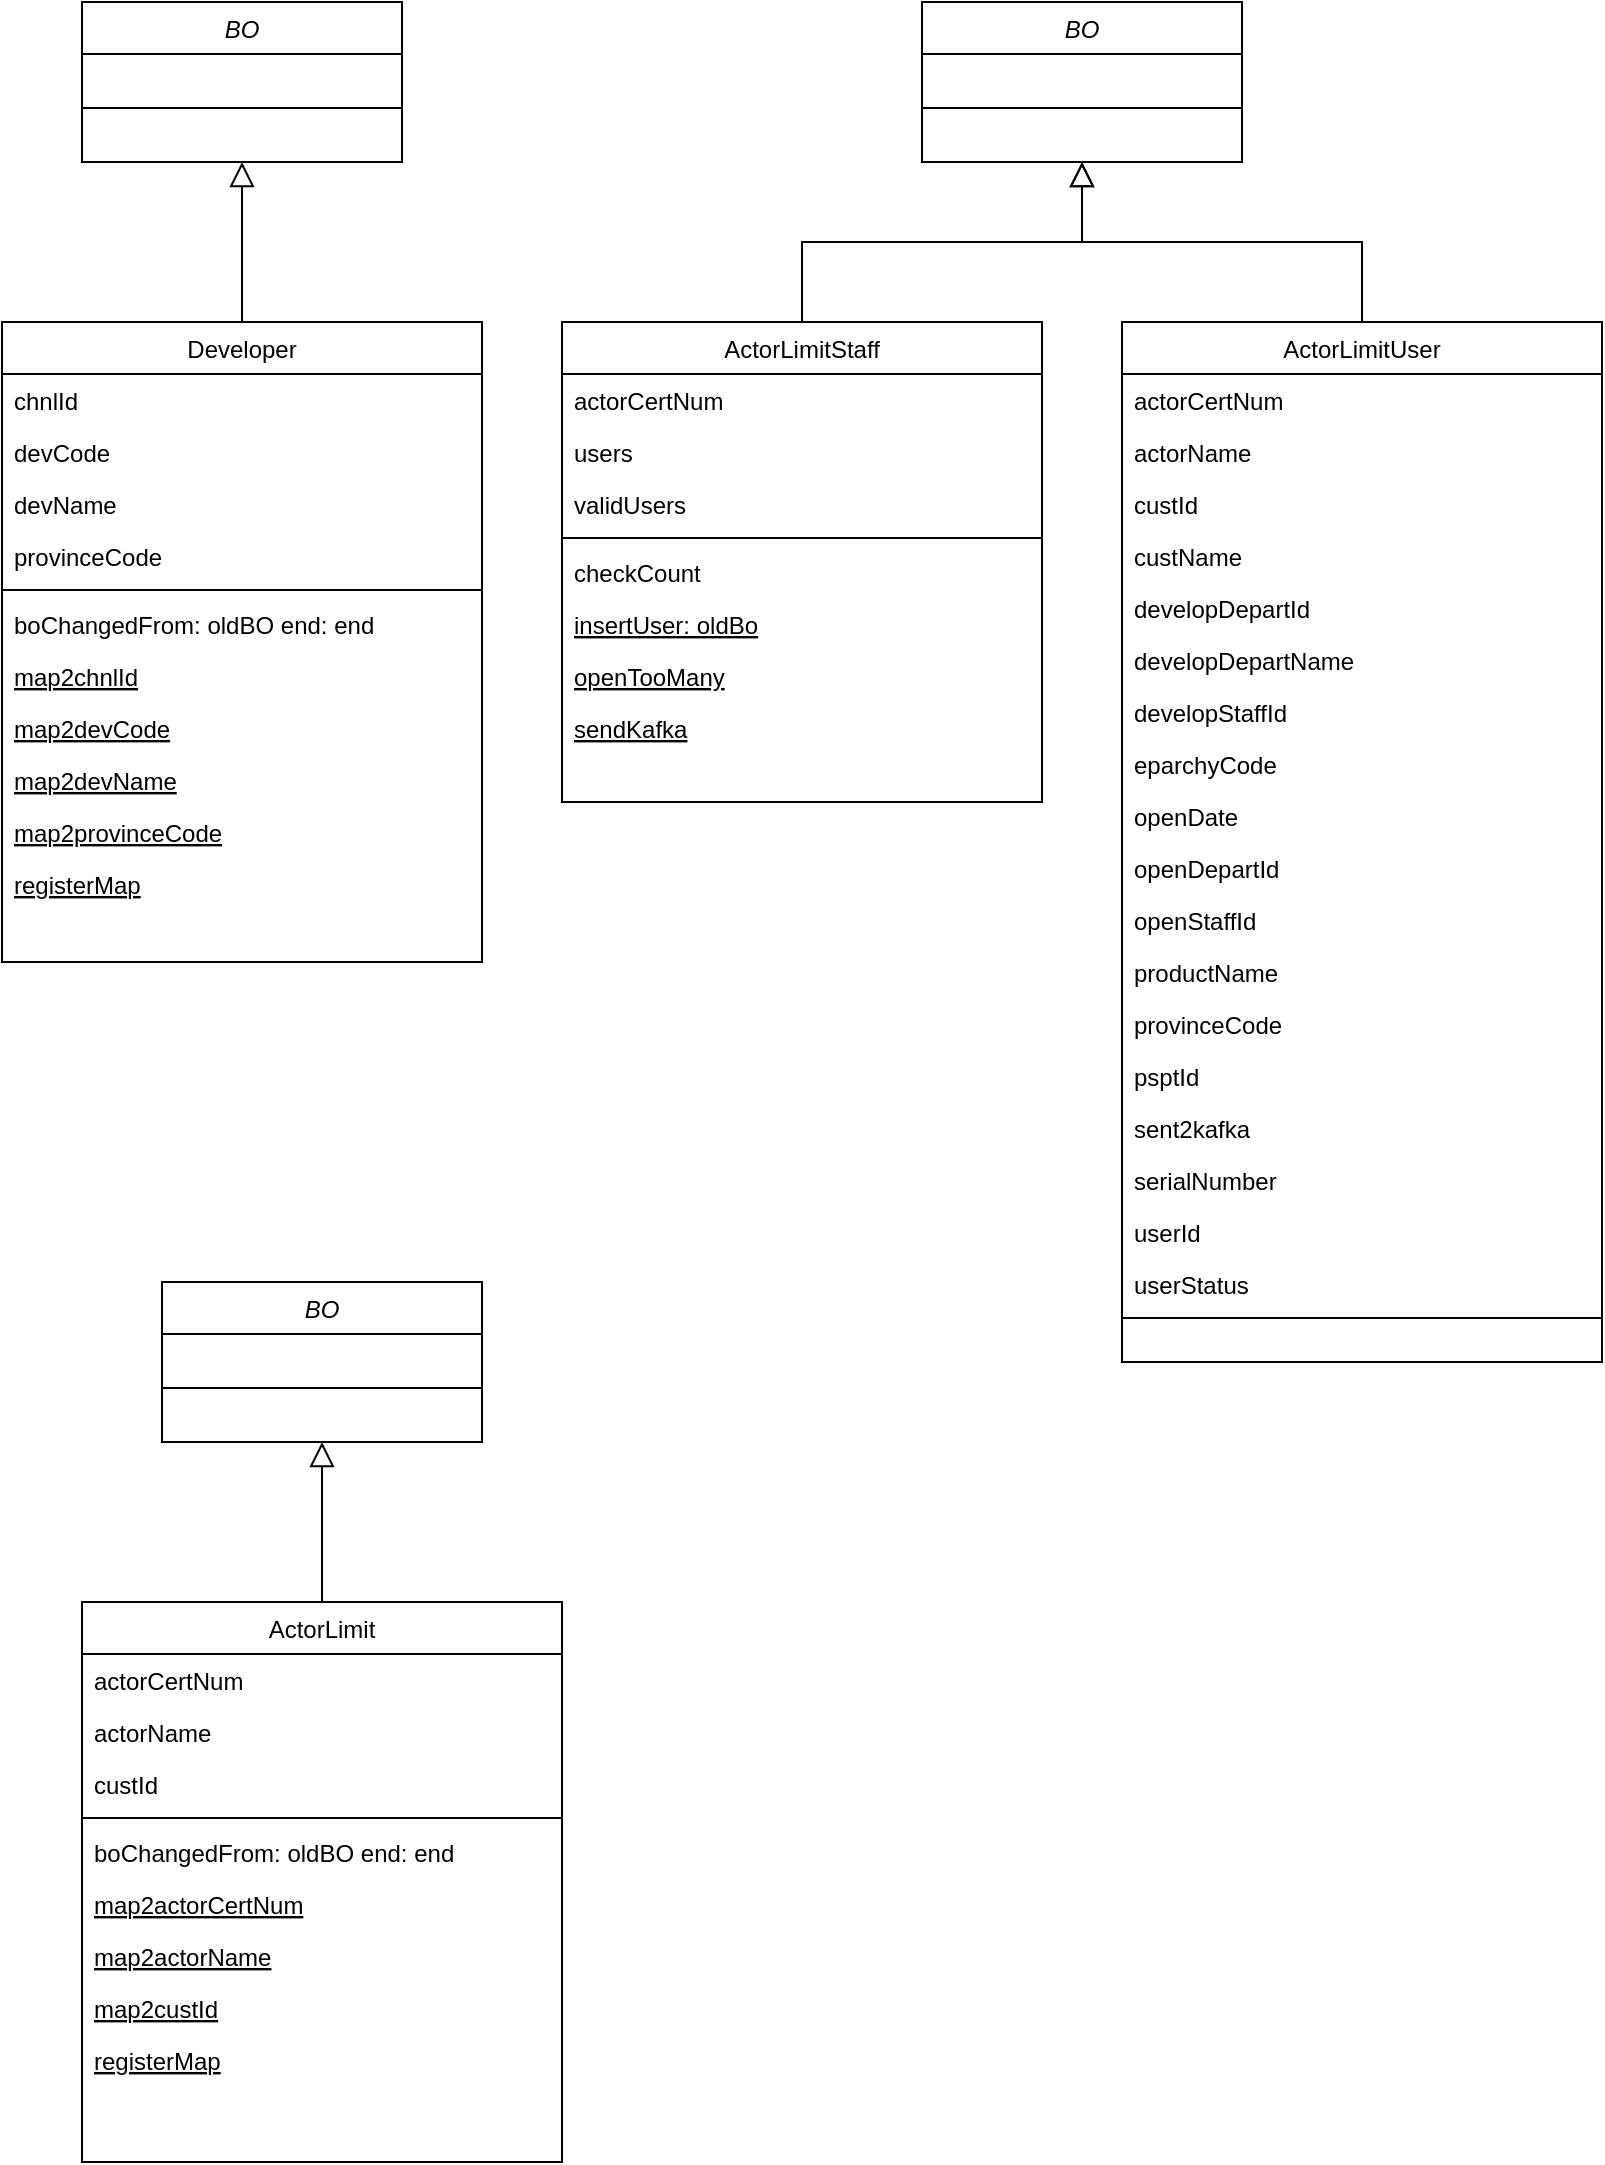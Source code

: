 <mxfile version="15.3.4" type="github">
  <diagram id="C5RBs43oDa-KdzZeNtuy" name="Page-1">
    <mxGraphModel dx="1221" dy="794" grid="1" gridSize="10" guides="1" tooltips="1" connect="1" arrows="1" fold="1" page="1" pageScale="1" pageWidth="827" pageHeight="1169" math="0" shadow="0">
      <root>
        <mxCell id="WIyWlLk6GJQsqaUBKTNV-0" />
        <mxCell id="WIyWlLk6GJQsqaUBKTNV-1" parent="WIyWlLk6GJQsqaUBKTNV-0" />
        <mxCell id="zkfFHV4jXpPFQw0GAbJ--0" value="BO" style="swimlane;fontStyle=2;align=center;verticalAlign=top;childLayout=stackLayout;horizontal=1;startSize=26;horizontalStack=0;resizeParent=1;resizeLast=0;collapsible=1;marginBottom=0;rounded=0;shadow=0;strokeWidth=1;" parent="WIyWlLk6GJQsqaUBKTNV-1" vertex="1">
          <mxGeometry x="40" y="80" width="160" height="80" as="geometry">
            <mxRectangle x="230" y="140" width="160" height="26" as="alternateBounds" />
          </mxGeometry>
        </mxCell>
        <mxCell id="zkfFHV4jXpPFQw0GAbJ--4" value="" style="line;html=1;strokeWidth=1;align=left;verticalAlign=middle;spacingTop=-1;spacingLeft=3;spacingRight=3;rotatable=0;labelPosition=right;points=[];portConstraint=eastwest;" parent="zkfFHV4jXpPFQw0GAbJ--0" vertex="1">
          <mxGeometry y="26" width="160" height="54" as="geometry" />
        </mxCell>
        <mxCell id="zkfFHV4jXpPFQw0GAbJ--6" value="Developer" style="swimlane;fontStyle=0;align=center;verticalAlign=top;childLayout=stackLayout;horizontal=1;startSize=26;horizontalStack=0;resizeParent=1;resizeLast=0;collapsible=1;marginBottom=0;rounded=0;shadow=0;strokeWidth=1;" parent="WIyWlLk6GJQsqaUBKTNV-1" vertex="1">
          <mxGeometry y="240" width="240" height="320" as="geometry">
            <mxRectangle x="130" y="380" width="160" height="26" as="alternateBounds" />
          </mxGeometry>
        </mxCell>
        <mxCell id="zkfFHV4jXpPFQw0GAbJ--7" value="chnlId" style="text;align=left;verticalAlign=top;spacingLeft=4;spacingRight=4;overflow=hidden;rotatable=0;points=[[0,0.5],[1,0.5]];portConstraint=eastwest;" parent="zkfFHV4jXpPFQw0GAbJ--6" vertex="1">
          <mxGeometry y="26" width="240" height="26" as="geometry" />
        </mxCell>
        <mxCell id="zkfFHV4jXpPFQw0GAbJ--8" value="devCode" style="text;align=left;verticalAlign=top;spacingLeft=4;spacingRight=4;overflow=hidden;rotatable=0;points=[[0,0.5],[1,0.5]];portConstraint=eastwest;rounded=0;shadow=0;html=0;" parent="zkfFHV4jXpPFQw0GAbJ--6" vertex="1">
          <mxGeometry y="52" width="240" height="26" as="geometry" />
        </mxCell>
        <mxCell id="WrA5B30cxM6lVkETsGdu-0" value="devName" style="text;align=left;verticalAlign=top;spacingLeft=4;spacingRight=4;overflow=hidden;rotatable=0;points=[[0,0.5],[1,0.5]];portConstraint=eastwest;rounded=0;shadow=0;html=0;" vertex="1" parent="zkfFHV4jXpPFQw0GAbJ--6">
          <mxGeometry y="78" width="240" height="26" as="geometry" />
        </mxCell>
        <mxCell id="WrA5B30cxM6lVkETsGdu-1" value="provinceCode" style="text;align=left;verticalAlign=top;spacingLeft=4;spacingRight=4;overflow=hidden;rotatable=0;points=[[0,0.5],[1,0.5]];portConstraint=eastwest;rounded=0;shadow=0;html=0;" vertex="1" parent="zkfFHV4jXpPFQw0GAbJ--6">
          <mxGeometry y="104" width="240" height="26" as="geometry" />
        </mxCell>
        <mxCell id="zkfFHV4jXpPFQw0GAbJ--9" value="" style="line;html=1;strokeWidth=1;align=left;verticalAlign=middle;spacingTop=-1;spacingLeft=3;spacingRight=3;rotatable=0;labelPosition=right;points=[];portConstraint=eastwest;" parent="zkfFHV4jXpPFQw0GAbJ--6" vertex="1">
          <mxGeometry y="130" width="240" height="8" as="geometry" />
        </mxCell>
        <mxCell id="zkfFHV4jXpPFQw0GAbJ--11" value="boChangedFrom: oldBO end: end" style="text;align=left;verticalAlign=top;spacingLeft=4;spacingRight=4;overflow=hidden;rotatable=0;points=[[0,0.5],[1,0.5]];portConstraint=eastwest;" parent="zkfFHV4jXpPFQw0GAbJ--6" vertex="1">
          <mxGeometry y="138" width="240" height="26" as="geometry" />
        </mxCell>
        <mxCell id="zkfFHV4jXpPFQw0GAbJ--10" value="map2chnlId" style="text;align=left;verticalAlign=top;spacingLeft=4;spacingRight=4;overflow=hidden;rotatable=0;points=[[0,0.5],[1,0.5]];portConstraint=eastwest;fontStyle=4" parent="zkfFHV4jXpPFQw0GAbJ--6" vertex="1">
          <mxGeometry y="164" width="240" height="26" as="geometry" />
        </mxCell>
        <mxCell id="WrA5B30cxM6lVkETsGdu-5" value="map2devCode" style="text;align=left;verticalAlign=top;spacingLeft=4;spacingRight=4;overflow=hidden;rotatable=0;points=[[0,0.5],[1,0.5]];portConstraint=eastwest;fontStyle=4" vertex="1" parent="zkfFHV4jXpPFQw0GAbJ--6">
          <mxGeometry y="190" width="240" height="26" as="geometry" />
        </mxCell>
        <mxCell id="WrA5B30cxM6lVkETsGdu-4" value="map2devName" style="text;align=left;verticalAlign=top;spacingLeft=4;spacingRight=4;overflow=hidden;rotatable=0;points=[[0,0.5],[1,0.5]];portConstraint=eastwest;fontStyle=4" vertex="1" parent="zkfFHV4jXpPFQw0GAbJ--6">
          <mxGeometry y="216" width="240" height="26" as="geometry" />
        </mxCell>
        <mxCell id="WrA5B30cxM6lVkETsGdu-3" value="map2provinceCode" style="text;align=left;verticalAlign=top;spacingLeft=4;spacingRight=4;overflow=hidden;rotatable=0;points=[[0,0.5],[1,0.5]];portConstraint=eastwest;fontStyle=4" vertex="1" parent="zkfFHV4jXpPFQw0GAbJ--6">
          <mxGeometry y="242" width="240" height="26" as="geometry" />
        </mxCell>
        <mxCell id="WrA5B30cxM6lVkETsGdu-2" value="registerMap" style="text;align=left;verticalAlign=top;spacingLeft=4;spacingRight=4;overflow=hidden;rotatable=0;points=[[0,0.5],[1,0.5]];portConstraint=eastwest;fontStyle=4" vertex="1" parent="zkfFHV4jXpPFQw0GAbJ--6">
          <mxGeometry y="268" width="240" height="26" as="geometry" />
        </mxCell>
        <mxCell id="zkfFHV4jXpPFQw0GAbJ--12" value="" style="endArrow=block;endSize=10;endFill=0;shadow=0;strokeWidth=1;rounded=0;edgeStyle=elbowEdgeStyle;elbow=vertical;" parent="WIyWlLk6GJQsqaUBKTNV-1" source="zkfFHV4jXpPFQw0GAbJ--6" target="zkfFHV4jXpPFQw0GAbJ--0" edge="1">
          <mxGeometry width="160" relative="1" as="geometry">
            <mxPoint x="-80" y="203" as="sourcePoint" />
            <mxPoint x="-80" y="203" as="targetPoint" />
            <Array as="points">
              <mxPoint x="120" y="220" />
            </Array>
          </mxGeometry>
        </mxCell>
        <mxCell id="WrA5B30cxM6lVkETsGdu-20" value="BO" style="swimlane;fontStyle=2;align=center;verticalAlign=top;childLayout=stackLayout;horizontal=1;startSize=26;horizontalStack=0;resizeParent=1;resizeLast=0;collapsible=1;marginBottom=0;rounded=0;shadow=0;strokeWidth=1;" vertex="1" parent="WIyWlLk6GJQsqaUBKTNV-1">
          <mxGeometry x="460" y="80" width="160" height="80" as="geometry">
            <mxRectangle x="230" y="140" width="160" height="26" as="alternateBounds" />
          </mxGeometry>
        </mxCell>
        <mxCell id="WrA5B30cxM6lVkETsGdu-21" value="" style="line;html=1;strokeWidth=1;align=left;verticalAlign=middle;spacingTop=-1;spacingLeft=3;spacingRight=3;rotatable=0;labelPosition=right;points=[];portConstraint=eastwest;" vertex="1" parent="WrA5B30cxM6lVkETsGdu-20">
          <mxGeometry y="26" width="160" height="54" as="geometry" />
        </mxCell>
        <mxCell id="WrA5B30cxM6lVkETsGdu-22" value="ActorLimitStaff" style="swimlane;fontStyle=0;align=center;verticalAlign=top;childLayout=stackLayout;horizontal=1;startSize=26;horizontalStack=0;resizeParent=1;resizeLast=0;collapsible=1;marginBottom=0;rounded=0;shadow=0;strokeWidth=1;" vertex="1" parent="WIyWlLk6GJQsqaUBKTNV-1">
          <mxGeometry x="280" y="240" width="240" height="240" as="geometry">
            <mxRectangle x="280" y="240" width="160" height="26" as="alternateBounds" />
          </mxGeometry>
        </mxCell>
        <mxCell id="WrA5B30cxM6lVkETsGdu-23" value="actorCertNum" style="text;align=left;verticalAlign=top;spacingLeft=4;spacingRight=4;overflow=hidden;rotatable=0;points=[[0,0.5],[1,0.5]];portConstraint=eastwest;" vertex="1" parent="WrA5B30cxM6lVkETsGdu-22">
          <mxGeometry y="26" width="240" height="26" as="geometry" />
        </mxCell>
        <mxCell id="WrA5B30cxM6lVkETsGdu-24" value="users" style="text;align=left;verticalAlign=top;spacingLeft=4;spacingRight=4;overflow=hidden;rotatable=0;points=[[0,0.5],[1,0.5]];portConstraint=eastwest;rounded=0;shadow=0;html=0;" vertex="1" parent="WrA5B30cxM6lVkETsGdu-22">
          <mxGeometry y="52" width="240" height="26" as="geometry" />
        </mxCell>
        <mxCell id="WrA5B30cxM6lVkETsGdu-25" value="validUsers" style="text;align=left;verticalAlign=top;spacingLeft=4;spacingRight=4;overflow=hidden;rotatable=0;points=[[0,0.5],[1,0.5]];portConstraint=eastwest;rounded=0;shadow=0;html=0;" vertex="1" parent="WrA5B30cxM6lVkETsGdu-22">
          <mxGeometry y="78" width="240" height="26" as="geometry" />
        </mxCell>
        <mxCell id="WrA5B30cxM6lVkETsGdu-27" value="" style="line;html=1;strokeWidth=1;align=left;verticalAlign=middle;spacingTop=-1;spacingLeft=3;spacingRight=3;rotatable=0;labelPosition=right;points=[];portConstraint=eastwest;" vertex="1" parent="WrA5B30cxM6lVkETsGdu-22">
          <mxGeometry y="104" width="240" height="8" as="geometry" />
        </mxCell>
        <mxCell id="WrA5B30cxM6lVkETsGdu-28" value="checkCount" style="text;align=left;verticalAlign=top;spacingLeft=4;spacingRight=4;overflow=hidden;rotatable=0;points=[[0,0.5],[1,0.5]];portConstraint=eastwest;" vertex="1" parent="WrA5B30cxM6lVkETsGdu-22">
          <mxGeometry y="112" width="240" height="26" as="geometry" />
        </mxCell>
        <mxCell id="WrA5B30cxM6lVkETsGdu-29" value="insertUser: oldBo" style="text;align=left;verticalAlign=top;spacingLeft=4;spacingRight=4;overflow=hidden;rotatable=0;points=[[0,0.5],[1,0.5]];portConstraint=eastwest;fontStyle=4" vertex="1" parent="WrA5B30cxM6lVkETsGdu-22">
          <mxGeometry y="138" width="240" height="26" as="geometry" />
        </mxCell>
        <mxCell id="WrA5B30cxM6lVkETsGdu-30" value="openTooMany" style="text;align=left;verticalAlign=top;spacingLeft=4;spacingRight=4;overflow=hidden;rotatable=0;points=[[0,0.5],[1,0.5]];portConstraint=eastwest;fontStyle=4" vertex="1" parent="WrA5B30cxM6lVkETsGdu-22">
          <mxGeometry y="164" width="240" height="26" as="geometry" />
        </mxCell>
        <mxCell id="WrA5B30cxM6lVkETsGdu-31" value="sendKafka" style="text;align=left;verticalAlign=top;spacingLeft=4;spacingRight=4;overflow=hidden;rotatable=0;points=[[0,0.5],[1,0.5]];portConstraint=eastwest;fontStyle=4" vertex="1" parent="WrA5B30cxM6lVkETsGdu-22">
          <mxGeometry y="190" width="240" height="26" as="geometry" />
        </mxCell>
        <mxCell id="WrA5B30cxM6lVkETsGdu-34" value="" style="endArrow=block;endSize=10;endFill=0;shadow=0;strokeWidth=1;rounded=0;edgeStyle=elbowEdgeStyle;elbow=vertical;" edge="1" parent="WIyWlLk6GJQsqaUBKTNV-1" source="WrA5B30cxM6lVkETsGdu-22" target="WrA5B30cxM6lVkETsGdu-20">
          <mxGeometry width="160" relative="1" as="geometry">
            <mxPoint x="280" y="203" as="sourcePoint" />
            <mxPoint x="280" y="203" as="targetPoint" />
          </mxGeometry>
        </mxCell>
        <mxCell id="WrA5B30cxM6lVkETsGdu-35" value="ActorLimitUser" style="swimlane;fontStyle=0;align=center;verticalAlign=top;childLayout=stackLayout;horizontal=1;startSize=26;horizontalStack=0;resizeParent=1;resizeLast=0;collapsible=1;marginBottom=0;rounded=0;shadow=0;strokeWidth=1;" vertex="1" parent="WIyWlLk6GJQsqaUBKTNV-1">
          <mxGeometry x="560" y="240" width="240" height="520" as="geometry">
            <mxRectangle x="130" y="380" width="160" height="26" as="alternateBounds" />
          </mxGeometry>
        </mxCell>
        <mxCell id="WrA5B30cxM6lVkETsGdu-36" value="actorCertNum" style="text;align=left;verticalAlign=top;spacingLeft=4;spacingRight=4;overflow=hidden;rotatable=0;points=[[0,0.5],[1,0.5]];portConstraint=eastwest;" vertex="1" parent="WrA5B30cxM6lVkETsGdu-35">
          <mxGeometry y="26" width="240" height="26" as="geometry" />
        </mxCell>
        <mxCell id="WrA5B30cxM6lVkETsGdu-37" value="actorName" style="text;align=left;verticalAlign=top;spacingLeft=4;spacingRight=4;overflow=hidden;rotatable=0;points=[[0,0.5],[1,0.5]];portConstraint=eastwest;rounded=0;shadow=0;html=0;" vertex="1" parent="WrA5B30cxM6lVkETsGdu-35">
          <mxGeometry y="52" width="240" height="26" as="geometry" />
        </mxCell>
        <mxCell id="WrA5B30cxM6lVkETsGdu-38" value="custId" style="text;align=left;verticalAlign=top;spacingLeft=4;spacingRight=4;overflow=hidden;rotatable=0;points=[[0,0.5],[1,0.5]];portConstraint=eastwest;rounded=0;shadow=0;html=0;" vertex="1" parent="WrA5B30cxM6lVkETsGdu-35">
          <mxGeometry y="78" width="240" height="26" as="geometry" />
        </mxCell>
        <mxCell id="WrA5B30cxM6lVkETsGdu-39" value="custName" style="text;align=left;verticalAlign=top;spacingLeft=4;spacingRight=4;overflow=hidden;rotatable=0;points=[[0,0.5],[1,0.5]];portConstraint=eastwest;rounded=0;shadow=0;html=0;" vertex="1" parent="WrA5B30cxM6lVkETsGdu-35">
          <mxGeometry y="104" width="240" height="26" as="geometry" />
        </mxCell>
        <mxCell id="WrA5B30cxM6lVkETsGdu-48" value="developDepartId" style="text;align=left;verticalAlign=top;spacingLeft=4;spacingRight=4;overflow=hidden;rotatable=0;points=[[0,0.5],[1,0.5]];portConstraint=eastwest;rounded=0;shadow=0;html=0;" vertex="1" parent="WrA5B30cxM6lVkETsGdu-35">
          <mxGeometry y="130" width="240" height="26" as="geometry" />
        </mxCell>
        <mxCell id="WrA5B30cxM6lVkETsGdu-49" value="developDepartName" style="text;align=left;verticalAlign=top;spacingLeft=4;spacingRight=4;overflow=hidden;rotatable=0;points=[[0,0.5],[1,0.5]];portConstraint=eastwest;rounded=0;shadow=0;html=0;" vertex="1" parent="WrA5B30cxM6lVkETsGdu-35">
          <mxGeometry y="156" width="240" height="26" as="geometry" />
        </mxCell>
        <mxCell id="WrA5B30cxM6lVkETsGdu-51" value="developStaffId" style="text;align=left;verticalAlign=top;spacingLeft=4;spacingRight=4;overflow=hidden;rotatable=0;points=[[0,0.5],[1,0.5]];portConstraint=eastwest;rounded=0;shadow=0;html=0;" vertex="1" parent="WrA5B30cxM6lVkETsGdu-35">
          <mxGeometry y="182" width="240" height="26" as="geometry" />
        </mxCell>
        <mxCell id="WrA5B30cxM6lVkETsGdu-52" value="eparchyCode" style="text;align=left;verticalAlign=top;spacingLeft=4;spacingRight=4;overflow=hidden;rotatable=0;points=[[0,0.5],[1,0.5]];portConstraint=eastwest;rounded=0;shadow=0;html=0;" vertex="1" parent="WrA5B30cxM6lVkETsGdu-35">
          <mxGeometry y="208" width="240" height="26" as="geometry" />
        </mxCell>
        <mxCell id="WrA5B30cxM6lVkETsGdu-54" value="openDate" style="text;align=left;verticalAlign=top;spacingLeft=4;spacingRight=4;overflow=hidden;rotatable=0;points=[[0,0.5],[1,0.5]];portConstraint=eastwest;rounded=0;shadow=0;html=0;" vertex="1" parent="WrA5B30cxM6lVkETsGdu-35">
          <mxGeometry y="234" width="240" height="26" as="geometry" />
        </mxCell>
        <mxCell id="WrA5B30cxM6lVkETsGdu-55" value="openDepartId" style="text;align=left;verticalAlign=top;spacingLeft=4;spacingRight=4;overflow=hidden;rotatable=0;points=[[0,0.5],[1,0.5]];portConstraint=eastwest;rounded=0;shadow=0;html=0;" vertex="1" parent="WrA5B30cxM6lVkETsGdu-35">
          <mxGeometry y="260" width="240" height="26" as="geometry" />
        </mxCell>
        <mxCell id="WrA5B30cxM6lVkETsGdu-57" value="openStaffId" style="text;align=left;verticalAlign=top;spacingLeft=4;spacingRight=4;overflow=hidden;rotatable=0;points=[[0,0.5],[1,0.5]];portConstraint=eastwest;rounded=0;shadow=0;html=0;" vertex="1" parent="WrA5B30cxM6lVkETsGdu-35">
          <mxGeometry y="286" width="240" height="26" as="geometry" />
        </mxCell>
        <mxCell id="WrA5B30cxM6lVkETsGdu-59" value="productName" style="text;align=left;verticalAlign=top;spacingLeft=4;spacingRight=4;overflow=hidden;rotatable=0;points=[[0,0.5],[1,0.5]];portConstraint=eastwest;rounded=0;shadow=0;html=0;" vertex="1" parent="WrA5B30cxM6lVkETsGdu-35">
          <mxGeometry y="312" width="240" height="26" as="geometry" />
        </mxCell>
        <mxCell id="WrA5B30cxM6lVkETsGdu-61" value="provinceCode" style="text;align=left;verticalAlign=top;spacingLeft=4;spacingRight=4;overflow=hidden;rotatable=0;points=[[0,0.5],[1,0.5]];portConstraint=eastwest;rounded=0;shadow=0;html=0;" vertex="1" parent="WrA5B30cxM6lVkETsGdu-35">
          <mxGeometry y="338" width="240" height="26" as="geometry" />
        </mxCell>
        <mxCell id="WrA5B30cxM6lVkETsGdu-62" value="psptId" style="text;align=left;verticalAlign=top;spacingLeft=4;spacingRight=4;overflow=hidden;rotatable=0;points=[[0,0.5],[1,0.5]];portConstraint=eastwest;rounded=0;shadow=0;html=0;" vertex="1" parent="WrA5B30cxM6lVkETsGdu-35">
          <mxGeometry y="364" width="240" height="26" as="geometry" />
        </mxCell>
        <mxCell id="WrA5B30cxM6lVkETsGdu-60" value="sent2kafka" style="text;align=left;verticalAlign=top;spacingLeft=4;spacingRight=4;overflow=hidden;rotatable=0;points=[[0,0.5],[1,0.5]];portConstraint=eastwest;rounded=0;shadow=0;html=0;" vertex="1" parent="WrA5B30cxM6lVkETsGdu-35">
          <mxGeometry y="390" width="240" height="26" as="geometry" />
        </mxCell>
        <mxCell id="WrA5B30cxM6lVkETsGdu-58" value="serialNumber" style="text;align=left;verticalAlign=top;spacingLeft=4;spacingRight=4;overflow=hidden;rotatable=0;points=[[0,0.5],[1,0.5]];portConstraint=eastwest;rounded=0;shadow=0;html=0;" vertex="1" parent="WrA5B30cxM6lVkETsGdu-35">
          <mxGeometry y="416" width="240" height="26" as="geometry" />
        </mxCell>
        <mxCell id="WrA5B30cxM6lVkETsGdu-56" value="userId" style="text;align=left;verticalAlign=top;spacingLeft=4;spacingRight=4;overflow=hidden;rotatable=0;points=[[0,0.5],[1,0.5]];portConstraint=eastwest;rounded=0;shadow=0;html=0;" vertex="1" parent="WrA5B30cxM6lVkETsGdu-35">
          <mxGeometry y="442" width="240" height="26" as="geometry" />
        </mxCell>
        <mxCell id="WrA5B30cxM6lVkETsGdu-53" value="userStatus" style="text;align=left;verticalAlign=top;spacingLeft=4;spacingRight=4;overflow=hidden;rotatable=0;points=[[0,0.5],[1,0.5]];portConstraint=eastwest;rounded=0;shadow=0;html=0;" vertex="1" parent="WrA5B30cxM6lVkETsGdu-35">
          <mxGeometry y="468" width="240" height="26" as="geometry" />
        </mxCell>
        <mxCell id="WrA5B30cxM6lVkETsGdu-40" value="" style="line;html=1;strokeWidth=1;align=left;verticalAlign=middle;spacingTop=-1;spacingLeft=3;spacingRight=3;rotatable=0;labelPosition=right;points=[];portConstraint=eastwest;" vertex="1" parent="WrA5B30cxM6lVkETsGdu-35">
          <mxGeometry y="494" width="240" height="8" as="geometry" />
        </mxCell>
        <mxCell id="WrA5B30cxM6lVkETsGdu-47" value="" style="endArrow=block;endSize=10;endFill=0;shadow=0;strokeWidth=1;rounded=0;edgeStyle=elbowEdgeStyle;elbow=vertical;entryX=0.5;entryY=1;entryDx=0;entryDy=0;exitX=0.5;exitY=0;exitDx=0;exitDy=0;" edge="1" parent="WIyWlLk6GJQsqaUBKTNV-1" source="WrA5B30cxM6lVkETsGdu-35" target="WrA5B30cxM6lVkETsGdu-20">
          <mxGeometry width="160" relative="1" as="geometry">
            <mxPoint x="410" y="250" as="sourcePoint" />
            <mxPoint x="490" y="170" as="targetPoint" />
          </mxGeometry>
        </mxCell>
        <mxCell id="WrA5B30cxM6lVkETsGdu-63" value="BO" style="swimlane;fontStyle=2;align=center;verticalAlign=top;childLayout=stackLayout;horizontal=1;startSize=26;horizontalStack=0;resizeParent=1;resizeLast=0;collapsible=1;marginBottom=0;rounded=0;shadow=0;strokeWidth=1;" vertex="1" parent="WIyWlLk6GJQsqaUBKTNV-1">
          <mxGeometry x="80" y="720" width="160" height="80" as="geometry">
            <mxRectangle x="230" y="140" width="160" height="26" as="alternateBounds" />
          </mxGeometry>
        </mxCell>
        <mxCell id="WrA5B30cxM6lVkETsGdu-64" value="" style="line;html=1;strokeWidth=1;align=left;verticalAlign=middle;spacingTop=-1;spacingLeft=3;spacingRight=3;rotatable=0;labelPosition=right;points=[];portConstraint=eastwest;" vertex="1" parent="WrA5B30cxM6lVkETsGdu-63">
          <mxGeometry y="26" width="160" height="54" as="geometry" />
        </mxCell>
        <mxCell id="WrA5B30cxM6lVkETsGdu-65" value="ActorLimit" style="swimlane;fontStyle=0;align=center;verticalAlign=top;childLayout=stackLayout;horizontal=1;startSize=26;horizontalStack=0;resizeParent=1;resizeLast=0;collapsible=1;marginBottom=0;rounded=0;shadow=0;strokeWidth=1;" vertex="1" parent="WIyWlLk6GJQsqaUBKTNV-1">
          <mxGeometry x="40" y="880" width="240" height="280" as="geometry">
            <mxRectangle x="130" y="380" width="160" height="26" as="alternateBounds" />
          </mxGeometry>
        </mxCell>
        <mxCell id="WrA5B30cxM6lVkETsGdu-66" value="actorCertNum" style="text;align=left;verticalAlign=top;spacingLeft=4;spacingRight=4;overflow=hidden;rotatable=0;points=[[0,0.5],[1,0.5]];portConstraint=eastwest;" vertex="1" parent="WrA5B30cxM6lVkETsGdu-65">
          <mxGeometry y="26" width="240" height="26" as="geometry" />
        </mxCell>
        <mxCell id="WrA5B30cxM6lVkETsGdu-67" value="actorName" style="text;align=left;verticalAlign=top;spacingLeft=4;spacingRight=4;overflow=hidden;rotatable=0;points=[[0,0.5],[1,0.5]];portConstraint=eastwest;rounded=0;shadow=0;html=0;" vertex="1" parent="WrA5B30cxM6lVkETsGdu-65">
          <mxGeometry y="52" width="240" height="26" as="geometry" />
        </mxCell>
        <mxCell id="WrA5B30cxM6lVkETsGdu-68" value="custId" style="text;align=left;verticalAlign=top;spacingLeft=4;spacingRight=4;overflow=hidden;rotatable=0;points=[[0,0.5],[1,0.5]];portConstraint=eastwest;rounded=0;shadow=0;html=0;" vertex="1" parent="WrA5B30cxM6lVkETsGdu-65">
          <mxGeometry y="78" width="240" height="26" as="geometry" />
        </mxCell>
        <mxCell id="WrA5B30cxM6lVkETsGdu-70" value="" style="line;html=1;strokeWidth=1;align=left;verticalAlign=middle;spacingTop=-1;spacingLeft=3;spacingRight=3;rotatable=0;labelPosition=right;points=[];portConstraint=eastwest;" vertex="1" parent="WrA5B30cxM6lVkETsGdu-65">
          <mxGeometry y="104" width="240" height="8" as="geometry" />
        </mxCell>
        <mxCell id="WrA5B30cxM6lVkETsGdu-71" value="boChangedFrom: oldBO end: end" style="text;align=left;verticalAlign=top;spacingLeft=4;spacingRight=4;overflow=hidden;rotatable=0;points=[[0,0.5],[1,0.5]];portConstraint=eastwest;" vertex="1" parent="WrA5B30cxM6lVkETsGdu-65">
          <mxGeometry y="112" width="240" height="26" as="geometry" />
        </mxCell>
        <mxCell id="WrA5B30cxM6lVkETsGdu-72" value="map2actorCertNum" style="text;align=left;verticalAlign=top;spacingLeft=4;spacingRight=4;overflow=hidden;rotatable=0;points=[[0,0.5],[1,0.5]];portConstraint=eastwest;fontStyle=4" vertex="1" parent="WrA5B30cxM6lVkETsGdu-65">
          <mxGeometry y="138" width="240" height="26" as="geometry" />
        </mxCell>
        <mxCell id="WrA5B30cxM6lVkETsGdu-73" value="map2actorName" style="text;align=left;verticalAlign=top;spacingLeft=4;spacingRight=4;overflow=hidden;rotatable=0;points=[[0,0.5],[1,0.5]];portConstraint=eastwest;fontStyle=4" vertex="1" parent="WrA5B30cxM6lVkETsGdu-65">
          <mxGeometry y="164" width="240" height="26" as="geometry" />
        </mxCell>
        <mxCell id="WrA5B30cxM6lVkETsGdu-74" value="map2custId" style="text;align=left;verticalAlign=top;spacingLeft=4;spacingRight=4;overflow=hidden;rotatable=0;points=[[0,0.5],[1,0.5]];portConstraint=eastwest;fontStyle=4" vertex="1" parent="WrA5B30cxM6lVkETsGdu-65">
          <mxGeometry y="190" width="240" height="26" as="geometry" />
        </mxCell>
        <mxCell id="WrA5B30cxM6lVkETsGdu-76" value="registerMap" style="text;align=left;verticalAlign=top;spacingLeft=4;spacingRight=4;overflow=hidden;rotatable=0;points=[[0,0.5],[1,0.5]];portConstraint=eastwest;fontStyle=4" vertex="1" parent="WrA5B30cxM6lVkETsGdu-65">
          <mxGeometry y="216" width="240" height="26" as="geometry" />
        </mxCell>
        <mxCell id="WrA5B30cxM6lVkETsGdu-77" value="" style="endArrow=block;endSize=10;endFill=0;shadow=0;strokeWidth=1;rounded=0;edgeStyle=elbowEdgeStyle;elbow=vertical;" edge="1" parent="WIyWlLk6GJQsqaUBKTNV-1" source="WrA5B30cxM6lVkETsGdu-65" target="WrA5B30cxM6lVkETsGdu-63">
          <mxGeometry width="160" relative="1" as="geometry">
            <mxPoint x="-40" y="843" as="sourcePoint" />
            <mxPoint x="-40" y="843" as="targetPoint" />
            <Array as="points">
              <mxPoint x="160" y="860" />
            </Array>
          </mxGeometry>
        </mxCell>
      </root>
    </mxGraphModel>
  </diagram>
</mxfile>
